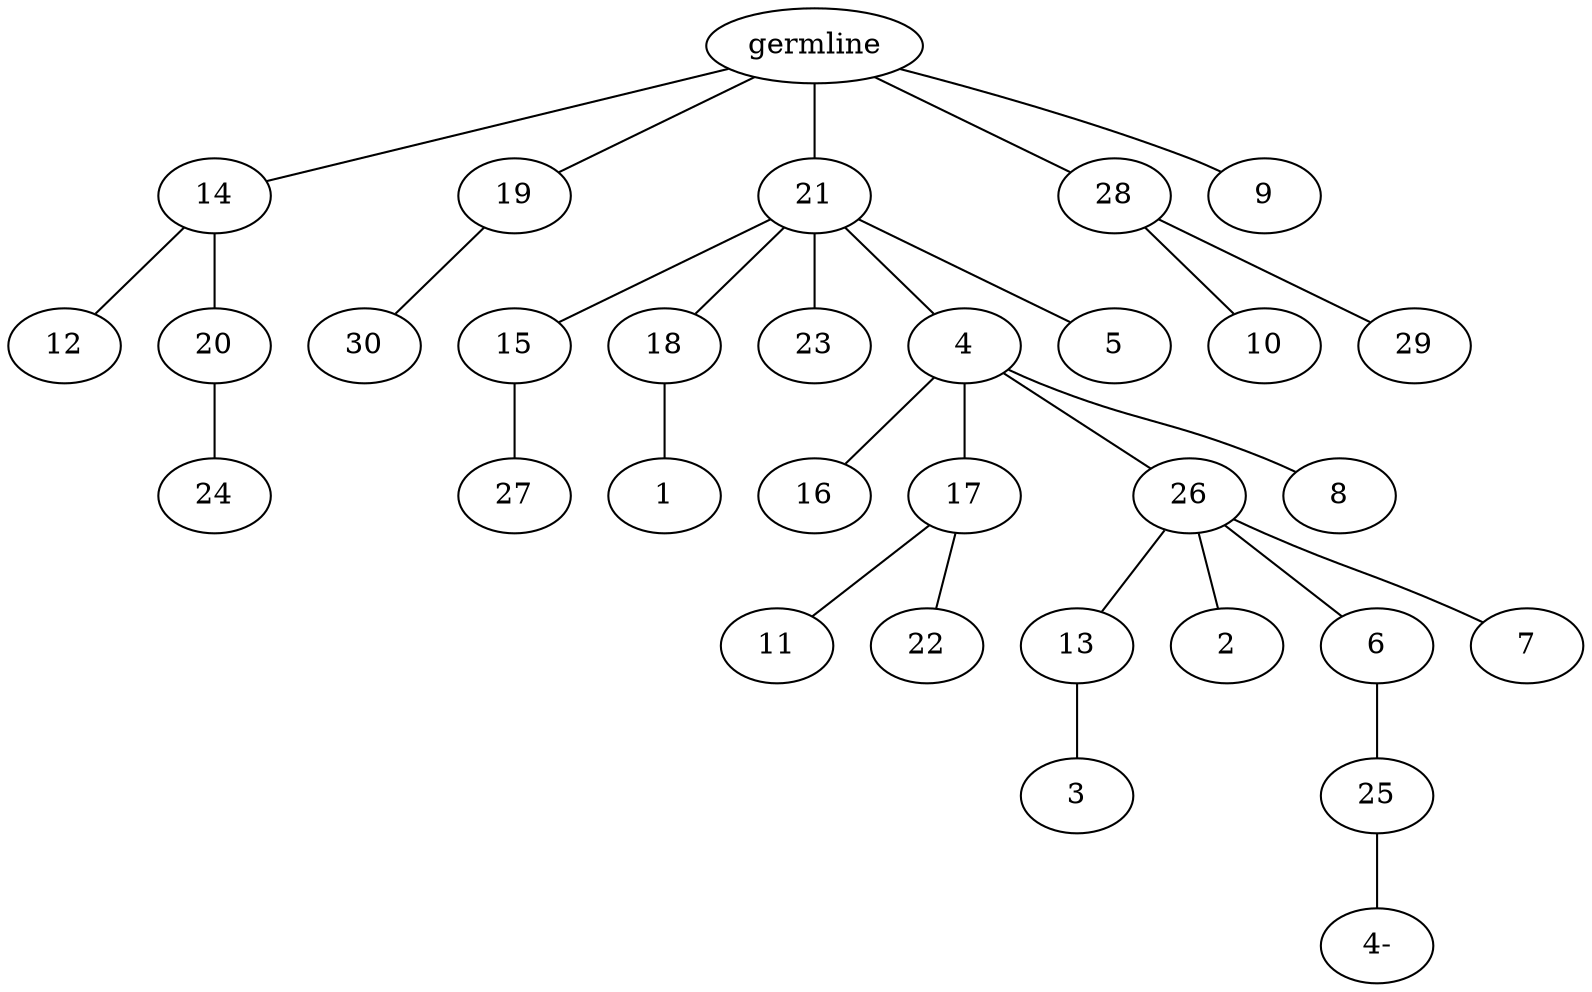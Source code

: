 graph tree {
    "140206017344464" [label="germline"];
    "140206017345328" [label="14"];
    "140206017345760" [label="12"];
    "140206017345856" [label="20"];
    "140206017346384" [label="24"];
    "140206017344800" [label="19"];
    "140206017346816" [label="30"];
    "140206017346528" [label="21"];
    "140206017347440" [label="15"];
    "140206017356176" [label="27"];
    "140206017347536" [label="18"];
    "140206017356704" [label="1"];
    "140206017356608" [label="23"];
    "140206017355984" [label="4"];
    "140206017357472" [label="16"];
    "140206017357568" [label="17"];
    "140206017358240" [label="11"];
    "140206017358384" [label="22"];
    "140206017357952" [label="26"];
    "140206017359104" [label="13"];
    "140206017359632" [label="3"];
    "140206017359440" [label="2"];
    "140206017359296" [label="6"];
    "140206017360512" [label="25"];
    "140206017345424" [label="4-"];
    "140206017360800" [label="7"];
    "140206017358288" [label="8"];
    "140206017357184" [label="5"];
    "140206017347344" [label="28"];
    "140206017361664" [label="10"];
    "140206017361808" [label="29"];
    "140206017345664" [label="9"];
    "140206017344464" -- "140206017345328";
    "140206017344464" -- "140206017344800";
    "140206017344464" -- "140206017346528";
    "140206017344464" -- "140206017347344";
    "140206017344464" -- "140206017345664";
    "140206017345328" -- "140206017345760";
    "140206017345328" -- "140206017345856";
    "140206017345856" -- "140206017346384";
    "140206017344800" -- "140206017346816";
    "140206017346528" -- "140206017347440";
    "140206017346528" -- "140206017347536";
    "140206017346528" -- "140206017356608";
    "140206017346528" -- "140206017355984";
    "140206017346528" -- "140206017357184";
    "140206017347440" -- "140206017356176";
    "140206017347536" -- "140206017356704";
    "140206017355984" -- "140206017357472";
    "140206017355984" -- "140206017357568";
    "140206017355984" -- "140206017357952";
    "140206017355984" -- "140206017358288";
    "140206017357568" -- "140206017358240";
    "140206017357568" -- "140206017358384";
    "140206017357952" -- "140206017359104";
    "140206017357952" -- "140206017359440";
    "140206017357952" -- "140206017359296";
    "140206017357952" -- "140206017360800";
    "140206017359104" -- "140206017359632";
    "140206017359296" -- "140206017360512";
    "140206017360512" -- "140206017345424";
    "140206017347344" -- "140206017361664";
    "140206017347344" -- "140206017361808";
}
